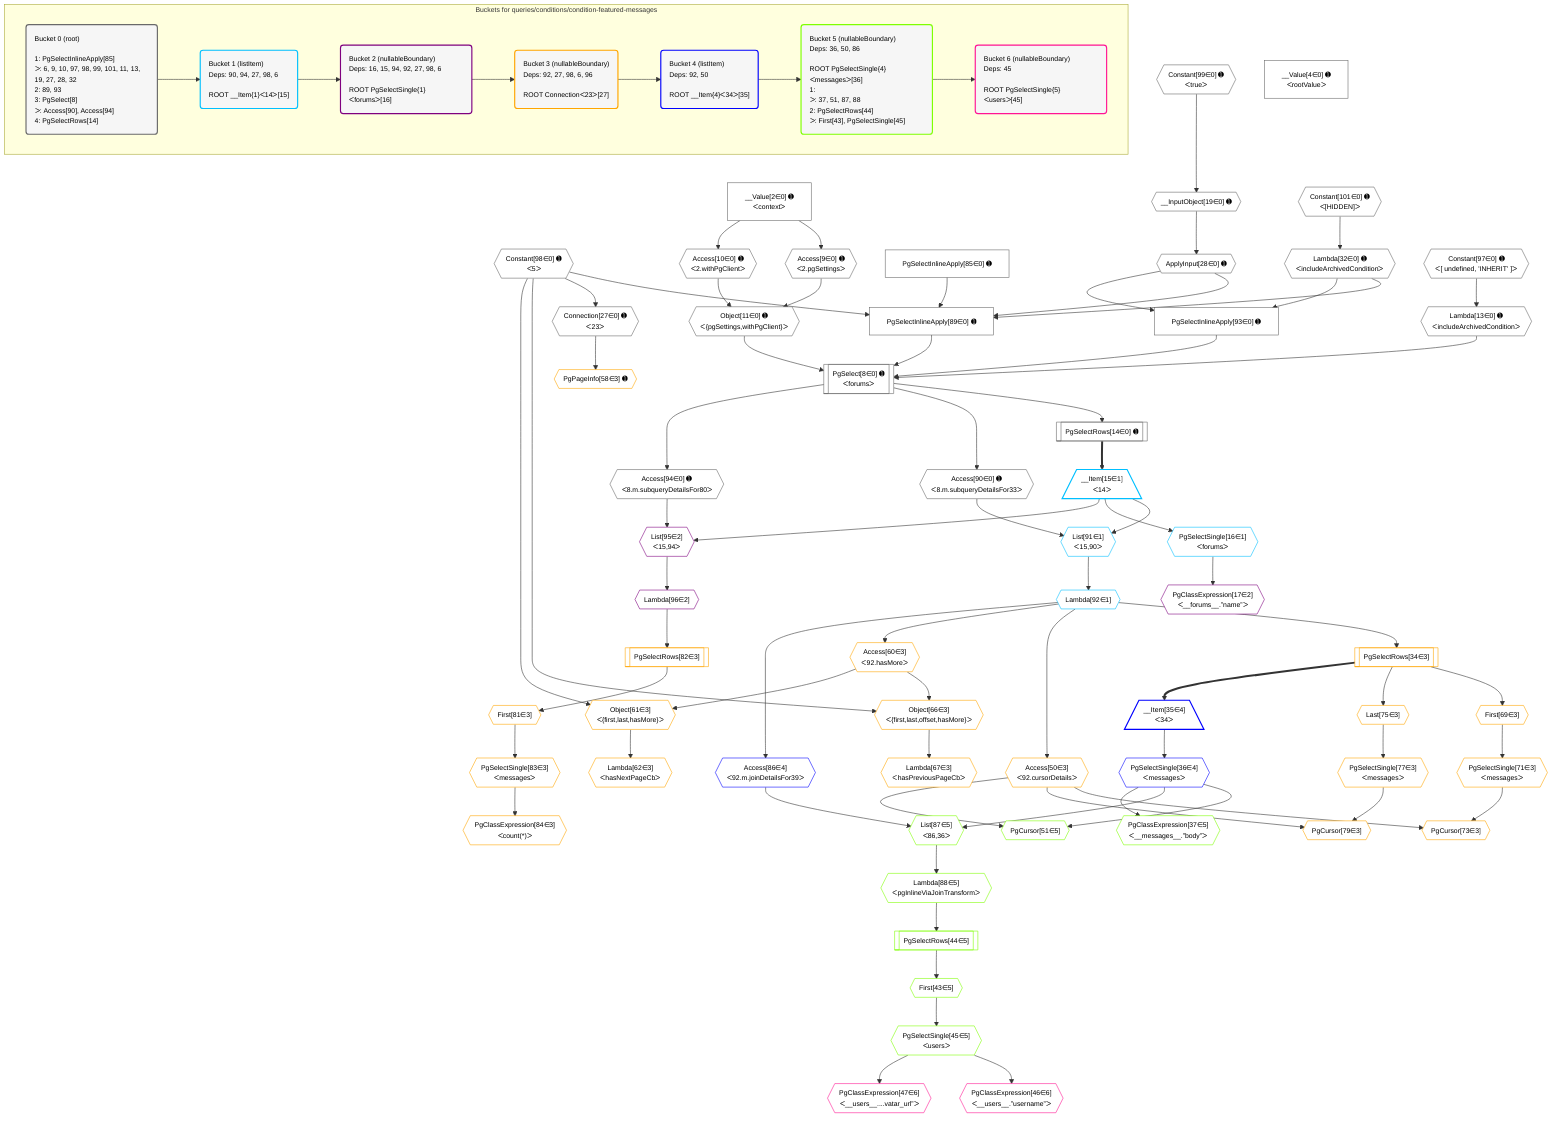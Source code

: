 %%{init: {'themeVariables': { 'fontSize': '12px'}}}%%
graph TD
    classDef path fill:#eee,stroke:#000,color:#000
    classDef plan fill:#fff,stroke-width:1px,color:#000
    classDef itemplan fill:#fff,stroke-width:2px,color:#000
    classDef unbatchedplan fill:#dff,stroke-width:1px,color:#000
    classDef sideeffectplan fill:#fcc,stroke-width:2px,color:#000
    classDef bucket fill:#f6f6f6,color:#000,stroke-width:2px,text-align:left


    %% plan dependencies
    PgSelect8[["PgSelect[8∈0] ➊<br />ᐸforumsᐳ"]]:::plan
    Object11{{"Object[11∈0] ➊<br />ᐸ{pgSettings,withPgClient}ᐳ"}}:::plan
    Lambda13{{"Lambda[13∈0] ➊<br />ᐸincludeArchivedConditionᐳ"}}:::plan
    PgSelectInlineApply89["PgSelectInlineApply[89∈0] ➊"]:::plan
    PgSelectInlineApply93["PgSelectInlineApply[93∈0] ➊"]:::plan
    Object11 & Lambda13 & PgSelectInlineApply89 & PgSelectInlineApply93 --> PgSelect8
    Constant98{{"Constant[98∈0] ➊<br />ᐸ5ᐳ"}}:::plan
    ApplyInput28{{"ApplyInput[28∈0] ➊"}}:::plan
    Lambda32{{"Lambda[32∈0] ➊<br />ᐸincludeArchivedConditionᐳ"}}:::plan
    PgSelectInlineApply85["PgSelectInlineApply[85∈0] ➊"]:::plan
    Constant98 & ApplyInput28 & Lambda32 & PgSelectInlineApply85 --> PgSelectInlineApply89
    Access9{{"Access[9∈0] ➊<br />ᐸ2.pgSettingsᐳ"}}:::plan
    Access10{{"Access[10∈0] ➊<br />ᐸ2.withPgClientᐳ"}}:::plan
    Access9 & Access10 --> Object11
    Connection27{{"Connection[27∈0] ➊<br />ᐸ23ᐳ"}}:::plan
    Constant98 --> Connection27
    ApplyInput28 & Lambda32 --> PgSelectInlineApply93
    __Value2["__Value[2∈0] ➊<br />ᐸcontextᐳ"]:::plan
    __Value2 --> Access9
    __Value2 --> Access10
    Constant97{{"Constant[97∈0] ➊<br />ᐸ[ undefined, 'INHERIT' ]ᐳ"}}:::plan
    Constant97 --> Lambda13
    PgSelectRows14[["PgSelectRows[14∈0] ➊"]]:::plan
    PgSelect8 --> PgSelectRows14
    __InputObject19{{"__InputObject[19∈0] ➊"}}:::plan
    Constant99{{"Constant[99∈0] ➊<br />ᐸtrueᐳ"}}:::plan
    Constant99 --> __InputObject19
    __InputObject19 --> ApplyInput28
    Constant101{{"Constant[101∈0] ➊<br />ᐸ[HIDDEN]ᐳ"}}:::plan
    Constant101 --> Lambda32
    Access90{{"Access[90∈0] ➊<br />ᐸ8.m.subqueryDetailsFor33ᐳ"}}:::plan
    PgSelect8 --> Access90
    Access94{{"Access[94∈0] ➊<br />ᐸ8.m.subqueryDetailsFor80ᐳ"}}:::plan
    PgSelect8 --> Access94
    __Value4["__Value[4∈0] ➊<br />ᐸrootValueᐳ"]:::plan
    List91{{"List[91∈1]<br />ᐸ15,90ᐳ"}}:::plan
    __Item15[/"__Item[15∈1]<br />ᐸ14ᐳ"\]:::itemplan
    __Item15 & Access90 --> List91
    PgSelectRows14 ==> __Item15
    PgSelectSingle16{{"PgSelectSingle[16∈1]<br />ᐸforumsᐳ"}}:::plan
    __Item15 --> PgSelectSingle16
    Lambda92{{"Lambda[92∈1]"}}:::plan
    List91 --> Lambda92
    List95{{"List[95∈2]<br />ᐸ15,94ᐳ"}}:::plan
    __Item15 & Access94 --> List95
    PgClassExpression17{{"PgClassExpression[17∈2]<br />ᐸ__forums__.”name”ᐳ"}}:::plan
    PgSelectSingle16 --> PgClassExpression17
    Lambda96{{"Lambda[96∈2]"}}:::plan
    List95 --> Lambda96
    Object66{{"Object[66∈3]<br />ᐸ{first,last,offset,hasMore}ᐳ"}}:::plan
    Access60{{"Access[60∈3]<br />ᐸ92.hasMoreᐳ"}}:::plan
    Constant98 & Access60 --> Object66
    Object61{{"Object[61∈3]<br />ᐸ{first,last,hasMore}ᐳ"}}:::plan
    Constant98 & Access60 --> Object61
    PgCursor73{{"PgCursor[73∈3]"}}:::plan
    PgSelectSingle71{{"PgSelectSingle[71∈3]<br />ᐸmessagesᐳ"}}:::plan
    Access50{{"Access[50∈3]<br />ᐸ92.cursorDetailsᐳ"}}:::plan
    PgSelectSingle71 & Access50 --> PgCursor73
    PgCursor79{{"PgCursor[79∈3]"}}:::plan
    PgSelectSingle77{{"PgSelectSingle[77∈3]<br />ᐸmessagesᐳ"}}:::plan
    PgSelectSingle77 & Access50 --> PgCursor79
    PgSelectRows34[["PgSelectRows[34∈3]"]]:::plan
    Lambda92 --> PgSelectRows34
    Lambda92 --> Access50
    PgPageInfo58{{"PgPageInfo[58∈3] ➊"}}:::plan
    Connection27 --> PgPageInfo58
    Lambda92 --> Access60
    Lambda62{{"Lambda[62∈3]<br />ᐸhasNextPageCbᐳ"}}:::plan
    Object61 --> Lambda62
    Lambda67{{"Lambda[67∈3]<br />ᐸhasPreviousPageCbᐳ"}}:::plan
    Object66 --> Lambda67
    First69{{"First[69∈3]"}}:::plan
    PgSelectRows34 --> First69
    First69 --> PgSelectSingle71
    Last75{{"Last[75∈3]"}}:::plan
    PgSelectRows34 --> Last75
    Last75 --> PgSelectSingle77
    First81{{"First[81∈3]"}}:::plan
    PgSelectRows82[["PgSelectRows[82∈3]"]]:::plan
    PgSelectRows82 --> First81
    Lambda96 --> PgSelectRows82
    PgSelectSingle83{{"PgSelectSingle[83∈3]<br />ᐸmessagesᐳ"}}:::plan
    First81 --> PgSelectSingle83
    PgClassExpression84{{"PgClassExpression[84∈3]<br />ᐸcount(*)ᐳ"}}:::plan
    PgSelectSingle83 --> PgClassExpression84
    __Item35[/"__Item[35∈4]<br />ᐸ34ᐳ"\]:::itemplan
    PgSelectRows34 ==> __Item35
    PgSelectSingle36{{"PgSelectSingle[36∈4]<br />ᐸmessagesᐳ"}}:::plan
    __Item35 --> PgSelectSingle36
    Access86{{"Access[86∈4]<br />ᐸ92.m.joinDetailsFor39ᐳ"}}:::plan
    Lambda92 --> Access86
    PgCursor51{{"PgCursor[51∈5]"}}:::plan
    PgSelectSingle36 & Access50 --> PgCursor51
    List87{{"List[87∈5]<br />ᐸ86,36ᐳ"}}:::plan
    Access86 & PgSelectSingle36 --> List87
    PgClassExpression37{{"PgClassExpression[37∈5]<br />ᐸ__messages__.”body”ᐳ"}}:::plan
    PgSelectSingle36 --> PgClassExpression37
    First43{{"First[43∈5]"}}:::plan
    PgSelectRows44[["PgSelectRows[44∈5]"]]:::plan
    PgSelectRows44 --> First43
    Lambda88{{"Lambda[88∈5]<br />ᐸpgInlineViaJoinTransformᐳ"}}:::plan
    Lambda88 --> PgSelectRows44
    PgSelectSingle45{{"PgSelectSingle[45∈5]<br />ᐸusersᐳ"}}:::plan
    First43 --> PgSelectSingle45
    List87 --> Lambda88
    PgClassExpression46{{"PgClassExpression[46∈6]<br />ᐸ__users__.”username”ᐳ"}}:::plan
    PgSelectSingle45 --> PgClassExpression46
    PgClassExpression47{{"PgClassExpression[47∈6]<br />ᐸ__users__....vatar_url”ᐳ"}}:::plan
    PgSelectSingle45 --> PgClassExpression47

    %% define steps

    subgraph "Buckets for queries/conditions/condition-featured-messages"
    Bucket0("Bucket 0 (root)<br /><br />1: PgSelectInlineApply[85]<br />ᐳ: 6, 9, 10, 97, 98, 99, 101, 11, 13, 19, 27, 28, 32<br />2: 89, 93<br />3: PgSelect[8]<br />ᐳ: Access[90], Access[94]<br />4: PgSelectRows[14]"):::bucket
    classDef bucket0 stroke:#696969
    class Bucket0,__Value2,__Value4,PgSelect8,Access9,Access10,Object11,Lambda13,PgSelectRows14,__InputObject19,Connection27,ApplyInput28,Lambda32,PgSelectInlineApply85,PgSelectInlineApply89,Access90,PgSelectInlineApply93,Access94,Constant97,Constant98,Constant99,Constant101 bucket0
    Bucket1("Bucket 1 (listItem)<br />Deps: 90, 94, 27, 98, 6<br /><br />ROOT __Item{1}ᐸ14ᐳ[15]"):::bucket
    classDef bucket1 stroke:#00bfff
    class Bucket1,__Item15,PgSelectSingle16,List91,Lambda92 bucket1
    Bucket2("Bucket 2 (nullableBoundary)<br />Deps: 16, 15, 94, 92, 27, 98, 6<br /><br />ROOT PgSelectSingle{1}ᐸforumsᐳ[16]"):::bucket
    classDef bucket2 stroke:#7f007f
    class Bucket2,PgClassExpression17,List95,Lambda96 bucket2
    Bucket3("Bucket 3 (nullableBoundary)<br />Deps: 92, 27, 98, 6, 96<br /><br />ROOT Connectionᐸ23ᐳ[27]"):::bucket
    classDef bucket3 stroke:#ffa500
    class Bucket3,PgSelectRows34,Access50,PgPageInfo58,Access60,Object61,Lambda62,Object66,Lambda67,First69,PgSelectSingle71,PgCursor73,Last75,PgSelectSingle77,PgCursor79,First81,PgSelectRows82,PgSelectSingle83,PgClassExpression84 bucket3
    Bucket4("Bucket 4 (listItem)<br />Deps: 92, 50<br /><br />ROOT __Item{4}ᐸ34ᐳ[35]"):::bucket
    classDef bucket4 stroke:#0000ff
    class Bucket4,__Item35,PgSelectSingle36,Access86 bucket4
    Bucket5("Bucket 5 (nullableBoundary)<br />Deps: 36, 50, 86<br /><br />ROOT PgSelectSingle{4}ᐸmessagesᐳ[36]<br />1: <br />ᐳ: 37, 51, 87, 88<br />2: PgSelectRows[44]<br />ᐳ: First[43], PgSelectSingle[45]"):::bucket
    classDef bucket5 stroke:#7fff00
    class Bucket5,PgClassExpression37,First43,PgSelectRows44,PgSelectSingle45,PgCursor51,List87,Lambda88 bucket5
    Bucket6("Bucket 6 (nullableBoundary)<br />Deps: 45<br /><br />ROOT PgSelectSingle{5}ᐸusersᐳ[45]"):::bucket
    classDef bucket6 stroke:#ff1493
    class Bucket6,PgClassExpression46,PgClassExpression47 bucket6
    Bucket0 --> Bucket1
    Bucket1 --> Bucket2
    Bucket2 --> Bucket3
    Bucket3 --> Bucket4
    Bucket4 --> Bucket5
    Bucket5 --> Bucket6
    end